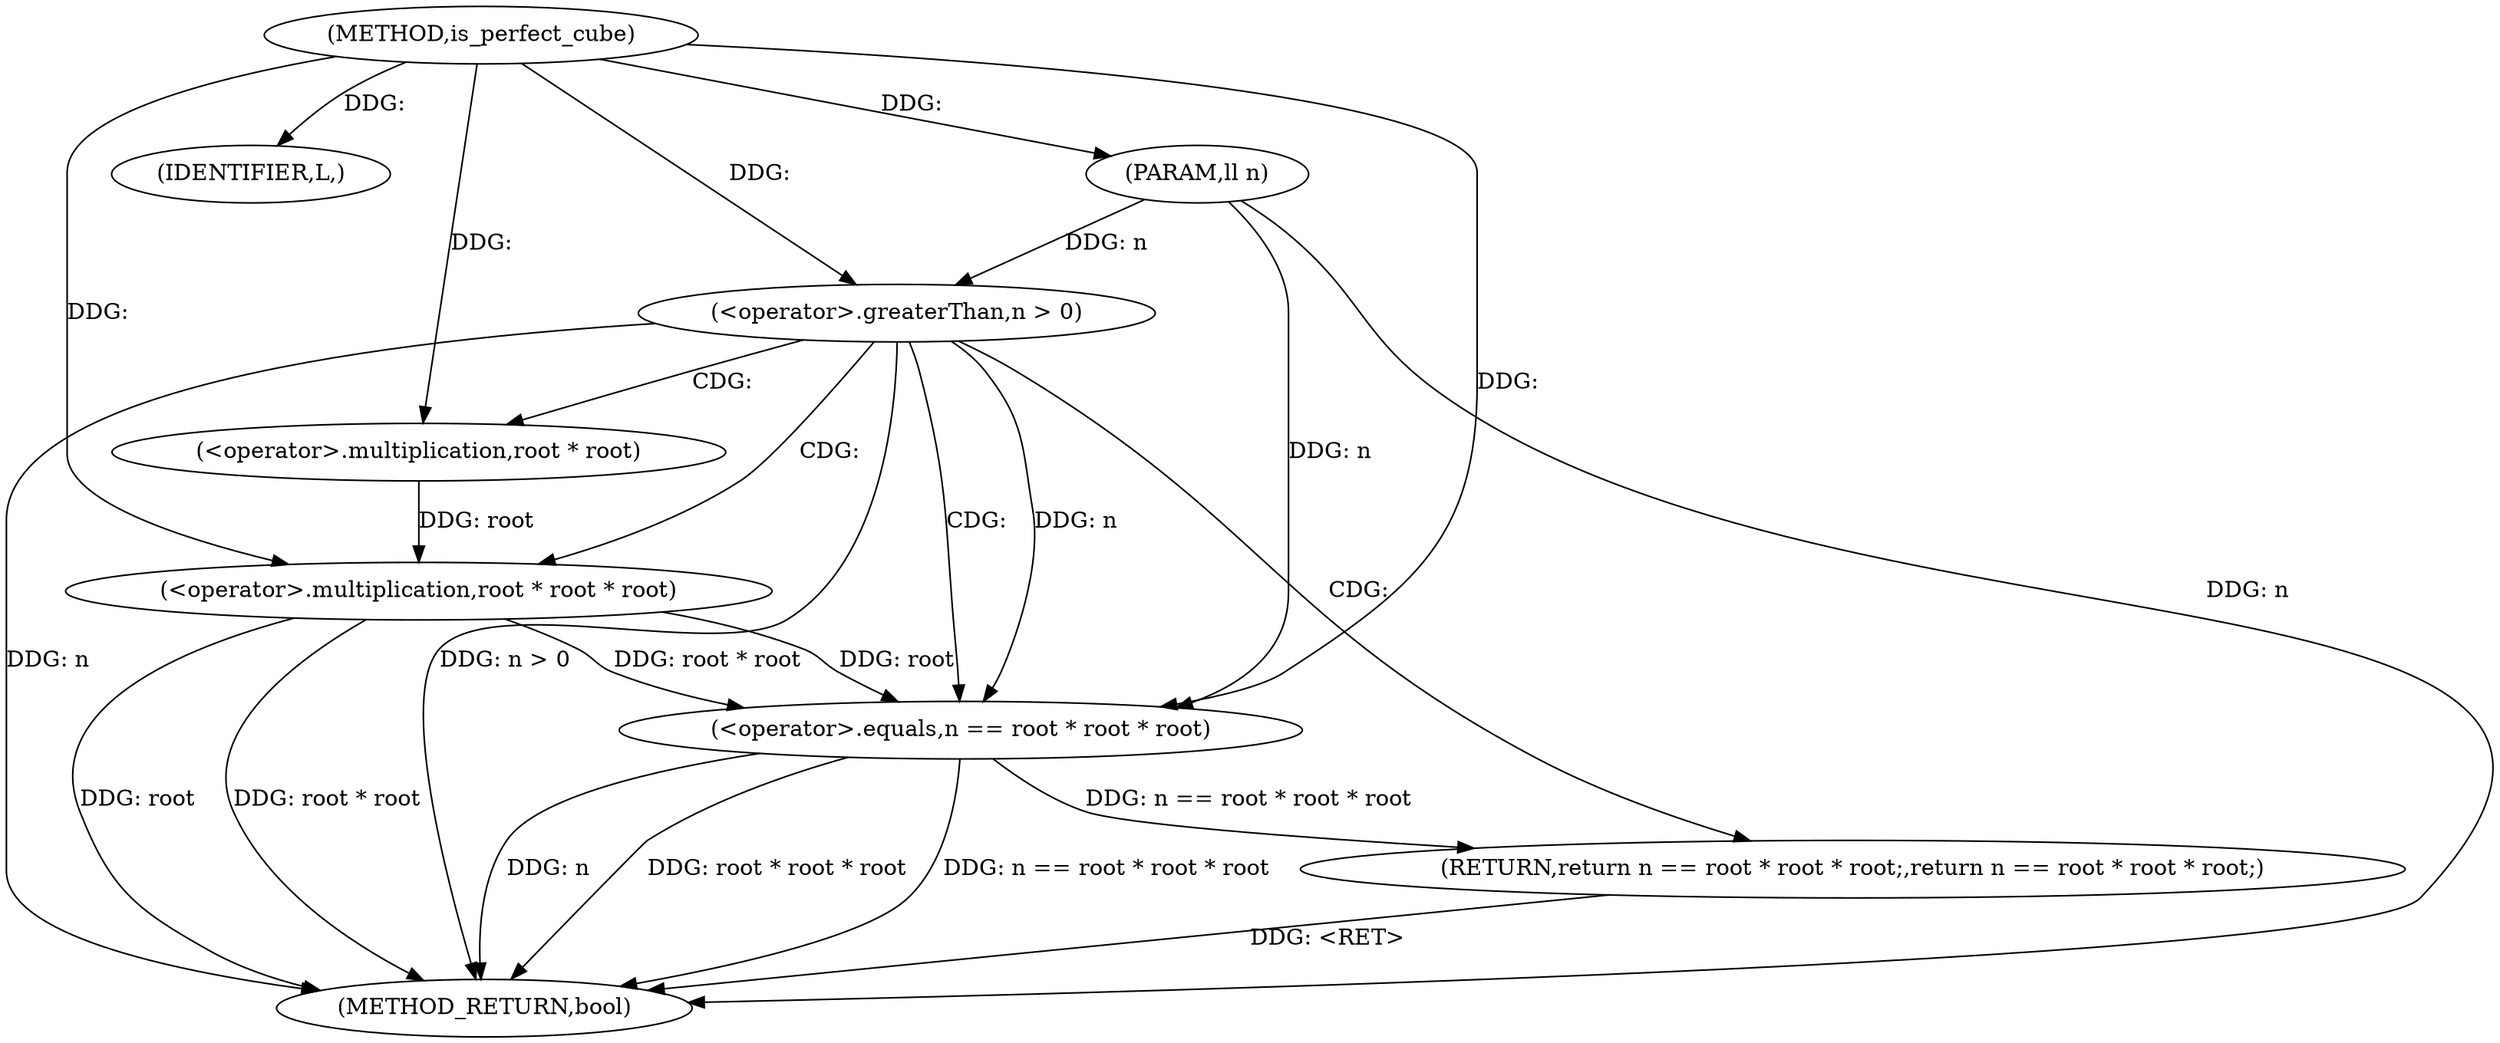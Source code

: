 digraph "is_perfect_cube" {  
"1000183" [label = "(METHOD,is_perfect_cube)" ]
"1000201" [label = "(METHOD_RETURN,bool)" ]
"1000184" [label = "(PARAM,ll n)" ]
"1000200" [label = "(IDENTIFIER,L,)" ]
"1000187" [label = "(<operator>.greaterThan,n > 0)" ]
"1000192" [label = "(RETURN,return n == root * root * root;,return n == root * root * root;)" ]
"1000193" [label = "(<operator>.equals,n == root * root * root)" ]
"1000195" [label = "(<operator>.multiplication,root * root * root)" ]
"1000197" [label = "(<operator>.multiplication,root * root)" ]
  "1000184" -> "1000201"  [ label = "DDG: n"] 
  "1000187" -> "1000201"  [ label = "DDG: n"] 
  "1000187" -> "1000201"  [ label = "DDG: n > 0"] 
  "1000193" -> "1000201"  [ label = "DDG: n"] 
  "1000195" -> "1000201"  [ label = "DDG: root"] 
  "1000195" -> "1000201"  [ label = "DDG: root * root"] 
  "1000193" -> "1000201"  [ label = "DDG: root * root * root"] 
  "1000193" -> "1000201"  [ label = "DDG: n == root * root * root"] 
  "1000192" -> "1000201"  [ label = "DDG: <RET>"] 
  "1000183" -> "1000184"  [ label = "DDG: "] 
  "1000183" -> "1000200"  [ label = "DDG: "] 
  "1000184" -> "1000187"  [ label = "DDG: n"] 
  "1000183" -> "1000187"  [ label = "DDG: "] 
  "1000193" -> "1000192"  [ label = "DDG: n == root * root * root"] 
  "1000187" -> "1000193"  [ label = "DDG: n"] 
  "1000184" -> "1000193"  [ label = "DDG: n"] 
  "1000183" -> "1000193"  [ label = "DDG: "] 
  "1000195" -> "1000193"  [ label = "DDG: root * root"] 
  "1000195" -> "1000193"  [ label = "DDG: root"] 
  "1000197" -> "1000195"  [ label = "DDG: root"] 
  "1000183" -> "1000195"  [ label = "DDG: "] 
  "1000183" -> "1000197"  [ label = "DDG: "] 
  "1000187" -> "1000195"  [ label = "CDG: "] 
  "1000187" -> "1000193"  [ label = "CDG: "] 
  "1000187" -> "1000197"  [ label = "CDG: "] 
  "1000187" -> "1000192"  [ label = "CDG: "] 
}
